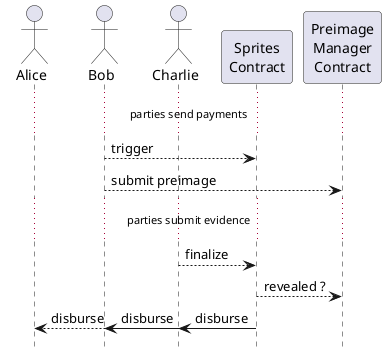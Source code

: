 @startuml
!pragma teoz true

hide footbox

actor "   Alice   " as A
actor "    Bob    " as B
actor "  Charlie  " as C
participant Registry as "Sprites\nContract"
participant PM as "Preimage\nManager\nContract"
... parties send payments ...

B --> Registry: trigger
B --> PM: submit preimage
... parties submit evidence ...

C --> Registry: finalize
Registry --> PM: revealed ?
Registry --> A: disburse
& Registry -> B: disburse
& Registry --> C: disburse


@enduml

